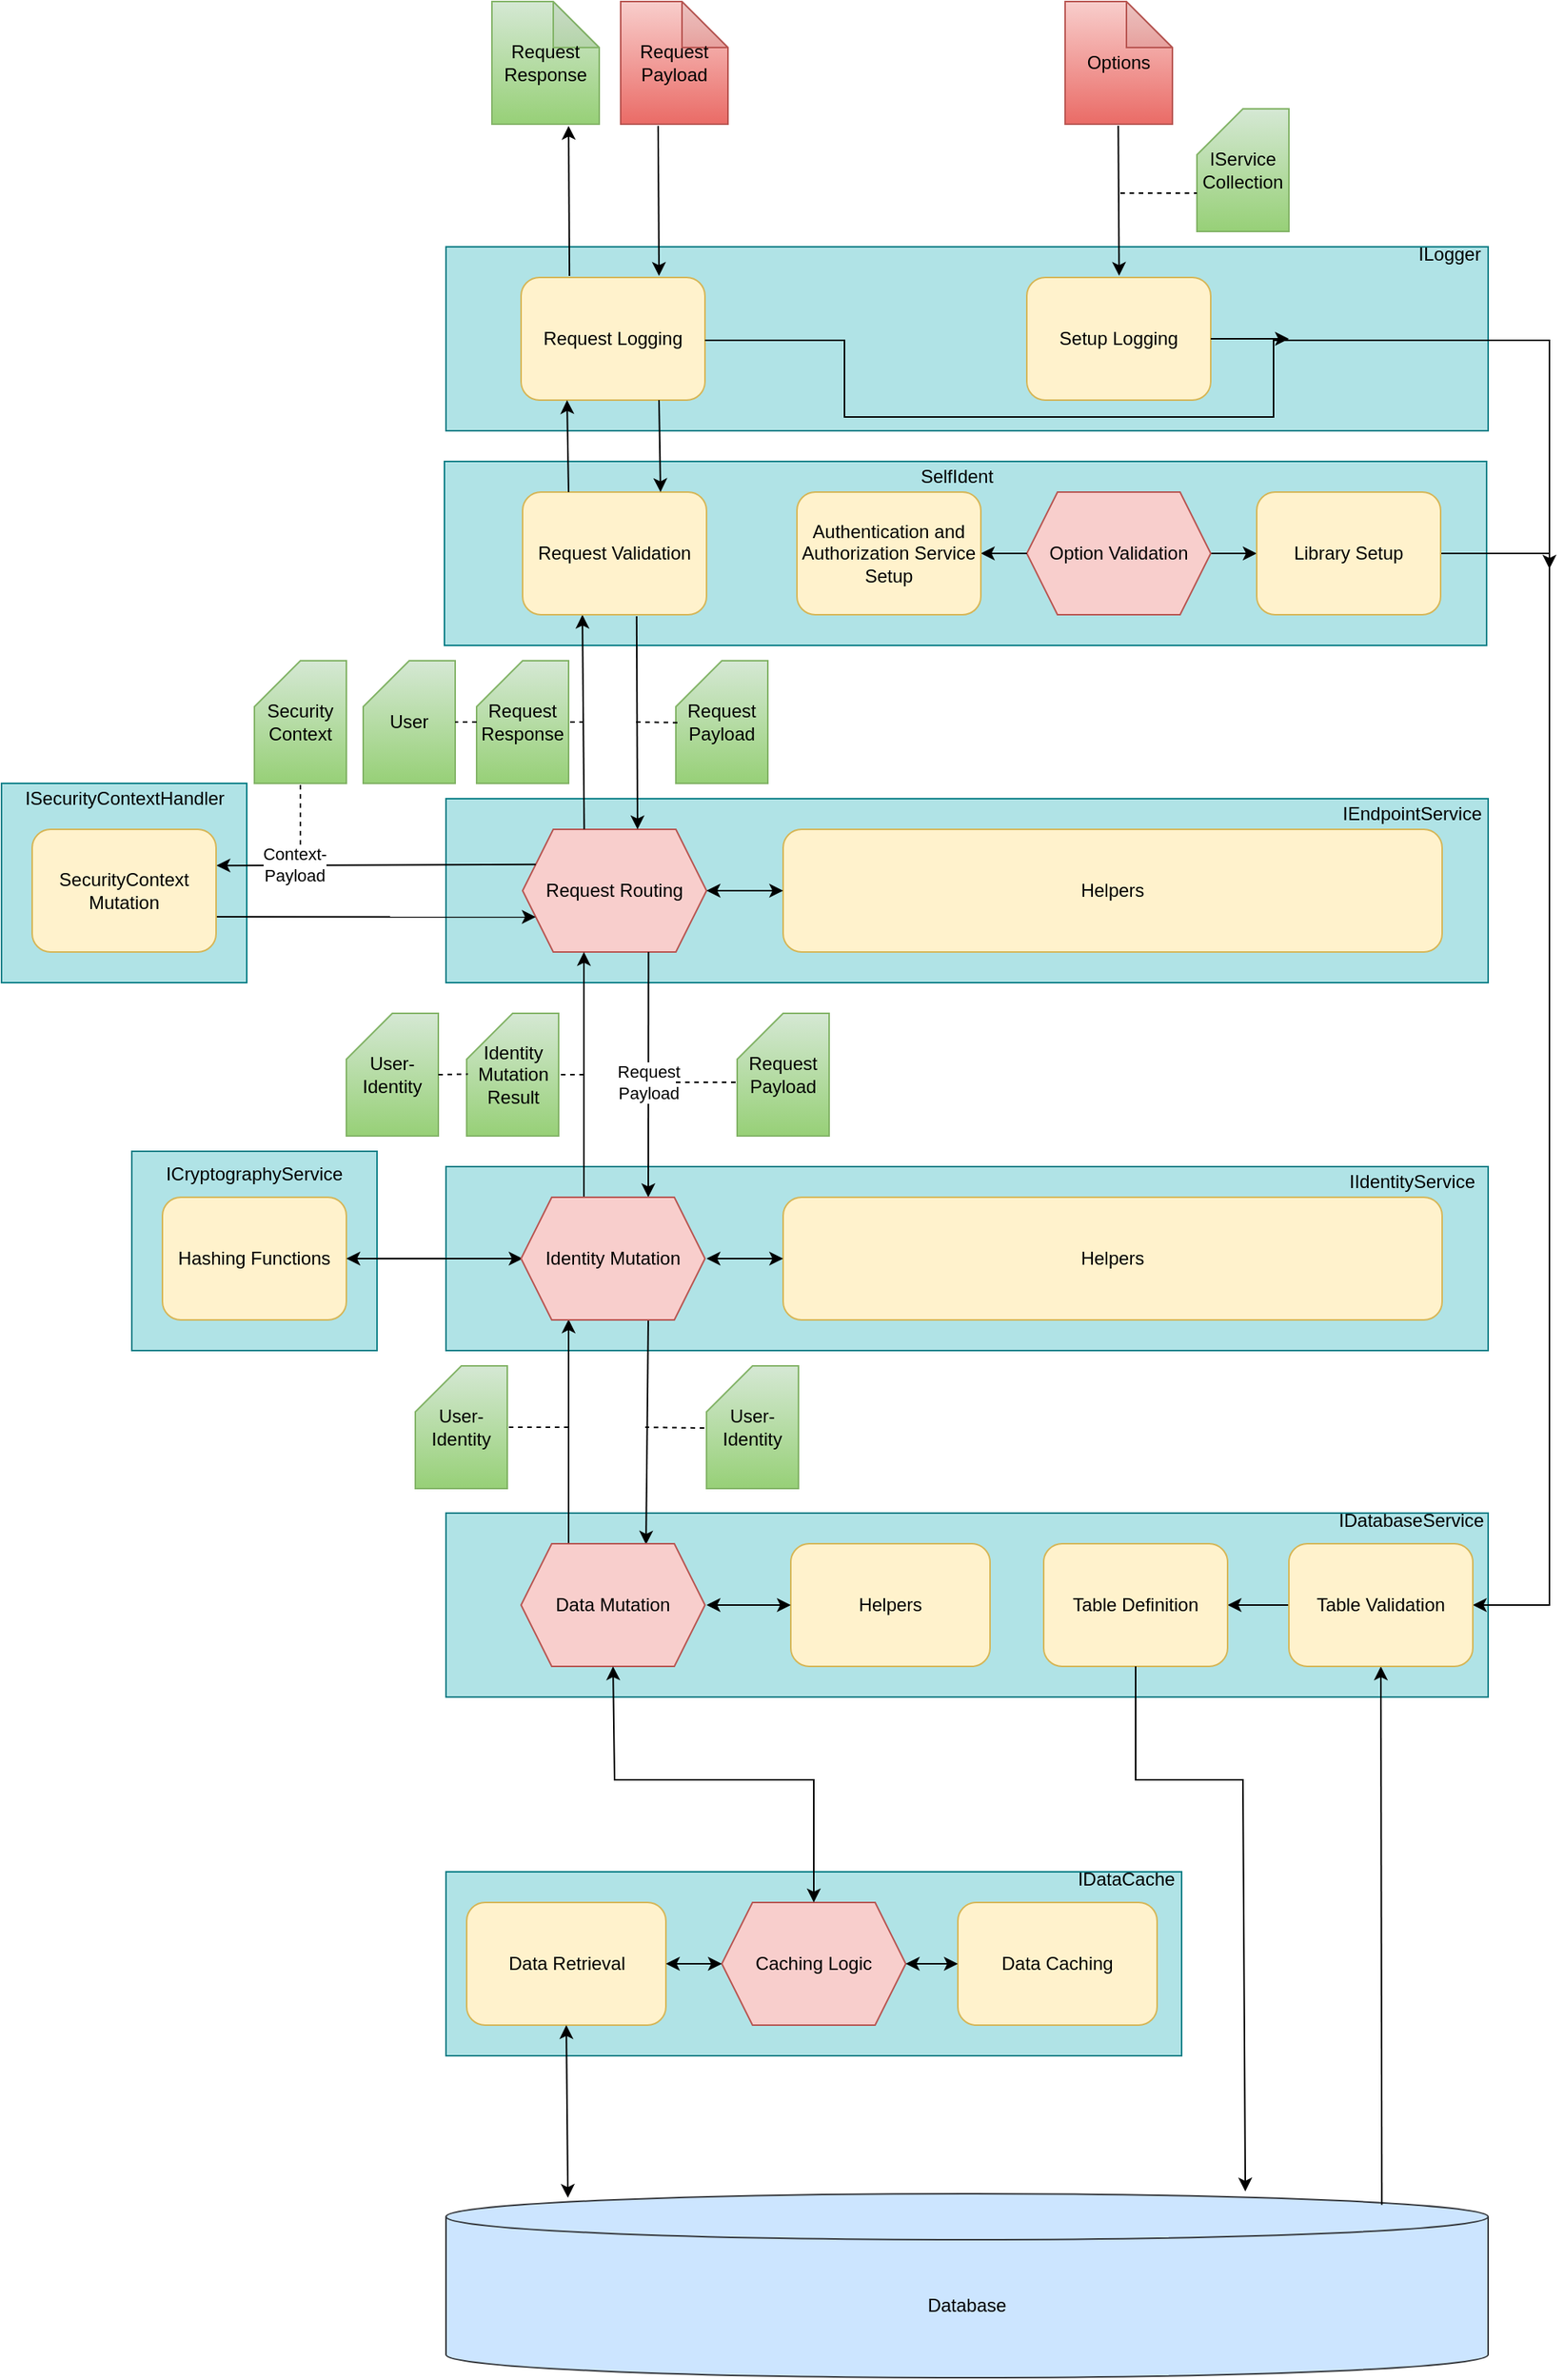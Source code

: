 <mxfile version="17.2.4" type="device"><diagram id="y9yQXnyhr9s9c7PFi0uJ" name="Seite-1"><mxGraphModel dx="3276" dy="3233" grid="1" gridSize="10" guides="1" tooltips="1" connect="1" arrows="1" fold="1" page="1" pageScale="1" pageWidth="827" pageHeight="1169" math="0" shadow="0"><root><mxCell id="0"/><mxCell id="1" parent="0"/><mxCell id="m-v392Lo1OUhQevnQSkt-1" value="" style="rounded=0;whiteSpace=wrap;html=1;fillColor=#b0e3e6;strokeColor=#0e8088;" parent="1" vertex="1"><mxGeometry x="79" y="140" width="680" height="120" as="geometry"/></mxCell><mxCell id="m-v392Lo1OUhQevnQSkt-12" value="" style="edgeStyle=orthogonalEdgeStyle;rounded=0;orthogonalLoop=1;jettySize=auto;html=1;" parent="1" source="m-v392Lo1OUhQevnQSkt-11" edge="1"><mxGeometry relative="1" as="geometry"><mxPoint x="609" y="200" as="targetPoint"/></mxGeometry></mxCell><mxCell id="m-v392Lo1OUhQevnQSkt-11" value="Option Validation" style="shape=hexagon;perimeter=hexagonPerimeter2;whiteSpace=wrap;html=1;fixedSize=1;fillColor=#f8cecc;strokeColor=#b85450;" parent="1" vertex="1"><mxGeometry x="459" y="160" width="120" height="80" as="geometry"/></mxCell><mxCell id="m-v392Lo1OUhQevnQSkt-13" value="SelfIdent" style="text;html=1;align=center;verticalAlign=middle;resizable=0;points=[];autosize=1;strokeColor=none;fillColor=none;" parent="1" vertex="1"><mxGeometry x="383" y="140" width="60" height="20" as="geometry"/></mxCell><mxCell id="m-v392Lo1OUhQevnQSkt-15" value="" style="rounded=0;whiteSpace=wrap;html=1;fillColor=#b0e3e6;strokeColor=#0e8088;" parent="1" vertex="1"><mxGeometry x="80" y="826" width="680" height="120" as="geometry"/></mxCell><mxCell id="m-v392Lo1OUhQevnQSkt-18" value="IDatabaseService" style="text;html=1;strokeColor=none;fillColor=none;align=center;verticalAlign=middle;whiteSpace=wrap;rounded=0;" parent="1" vertex="1"><mxGeometry x="680" y="816" width="60" height="30" as="geometry"/></mxCell><mxCell id="m-v392Lo1OUhQevnQSkt-21" value="" style="edgeStyle=orthogonalEdgeStyle;rounded=0;orthogonalLoop=1;jettySize=auto;html=1;" parent="1" source="m-v392Lo1OUhQevnQSkt-19" target="m-v392Lo1OUhQevnQSkt-20" edge="1"><mxGeometry relative="1" as="geometry"/></mxCell><mxCell id="m-v392Lo1OUhQevnQSkt-19" value="Table Validation" style="shape=hexagon;perimeter=hexagonPerimeter2;whiteSpace=wrap;html=1;fixedSize=1;" parent="1" vertex="1"><mxGeometry x="630" y="846" width="120" height="80" as="geometry"/></mxCell><mxCell id="m-v392Lo1OUhQevnQSkt-20" value="Table Definition" style="shape=hexagon;perimeter=hexagonPerimeter2;whiteSpace=wrap;html=1;fixedSize=1;" parent="1" vertex="1"><mxGeometry x="470" y="846" width="120" height="80" as="geometry"/></mxCell><mxCell id="m-v392Lo1OUhQevnQSkt-26" value="Database" style="shape=cylinder3;whiteSpace=wrap;html=1;boundedLbl=1;backgroundOutline=1;size=15;fillColor=#cce5ff;strokeColor=#36393d;" parent="1" vertex="1"><mxGeometry x="80" y="1270" width="680" height="120" as="geometry"/></mxCell><mxCell id="m-v392Lo1OUhQevnQSkt-38" value="" style="endArrow=classic;html=1;rounded=0;strokeColor=default;exitX=1;exitY=0.5;exitDx=0;exitDy=0;" parent="1" source="m-v392Lo1OUhQevnQSkt-77" target="m-v392Lo1OUhQevnQSkt-19" edge="1"><mxGeometry width="50" height="50" relative="1" as="geometry"><mxPoint x="730" y="220" as="sourcePoint"/><mxPoint x="800" y="220" as="targetPoint"/><Array as="points"><mxPoint x="800" y="200"/><mxPoint x="800" y="460"/><mxPoint x="800" y="886"/></Array></mxGeometry></mxCell><mxCell id="m-v392Lo1OUhQevnQSkt-39" value="" style="rounded=0;whiteSpace=wrap;html=1;fillColor=#b0e3e6;strokeColor=#0e8088;" parent="1" vertex="1"><mxGeometry x="80" y="360" width="680" height="120" as="geometry"/></mxCell><mxCell id="m-v392Lo1OUhQevnQSkt-41" value="" style="endArrow=classic;html=1;rounded=0;strokeColor=default;exitX=0;exitY=0.5;exitDx=0;exitDy=0;entryX=1;entryY=0.5;entryDx=0;entryDy=0;" parent="1" source="m-v392Lo1OUhQevnQSkt-11" edge="1"><mxGeometry width="50" height="50" relative="1" as="geometry"><mxPoint x="389" y="280" as="sourcePoint"/><mxPoint x="429" y="200" as="targetPoint"/></mxGeometry></mxCell><mxCell id="m-v392Lo1OUhQevnQSkt-42" value="IEndpointService" style="text;html=1;align=center;verticalAlign=middle;resizable=0;points=[];autosize=1;strokeColor=none;fillColor=none;" parent="1" vertex="1"><mxGeometry x="655" y="360" width="110" height="20" as="geometry"/></mxCell><mxCell id="m-v392Lo1OUhQevnQSkt-45" value="Request Payload" style="shape=note;whiteSpace=wrap;html=1;backgroundOutline=1;darkOpacity=0.05;fillColor=#f8cecc;gradientColor=#ea6b66;strokeColor=#b85450;" parent="1" vertex="1"><mxGeometry x="194" y="-160" width="70" height="80" as="geometry"/></mxCell><mxCell id="m-v392Lo1OUhQevnQSkt-53" value="" style="endArrow=classic;startArrow=none;html=1;rounded=0;strokeColor=default;entryX=0.5;entryY=1;entryDx=0;entryDy=0;exitX=0.898;exitY=0.06;exitDx=0;exitDy=0;exitPerimeter=0;endFill=1;startFill=0;" parent="1" source="m-v392Lo1OUhQevnQSkt-26" target="m-v392Lo1OUhQevnQSkt-142" edge="1"><mxGeometry width="50" height="50" relative="1" as="geometry"><mxPoint x="690" y="946" as="sourcePoint"/><mxPoint x="440" y="976" as="targetPoint"/></mxGeometry></mxCell><mxCell id="m-v392Lo1OUhQevnQSkt-54" value="" style="rounded=0;whiteSpace=wrap;html=1;fillColor=#b0e3e6;strokeColor=#0e8088;" parent="1" vertex="1"><mxGeometry x="80" y="600" width="680" height="120" as="geometry"/></mxCell><mxCell id="m-v392Lo1OUhQevnQSkt-55" value="IIdentityService" style="text;html=1;align=center;verticalAlign=middle;resizable=0;points=[];autosize=1;strokeColor=none;fillColor=none;" parent="1" vertex="1"><mxGeometry x="660" y="600" width="100" height="20" as="geometry"/></mxCell><mxCell id="m-v392Lo1OUhQevnQSkt-56" value="" style="rounded=0;whiteSpace=wrap;html=1;fillColor=#b0e3e6;strokeColor=#0e8088;" parent="1" vertex="1"><mxGeometry x="-210" y="350" width="160" height="130" as="geometry"/></mxCell><mxCell id="m-v392Lo1OUhQevnQSkt-57" value="ISecurityContextHandler" style="text;html=1;align=center;verticalAlign=middle;resizable=0;points=[];autosize=1;strokeColor=none;fillColor=none;" parent="1" vertex="1"><mxGeometry x="-205" y="350" width="150" height="20" as="geometry"/></mxCell><mxCell id="m-v392Lo1OUhQevnQSkt-59" value="Request Routing" style="shape=hexagon;perimeter=hexagonPerimeter2;whiteSpace=wrap;html=1;fixedSize=1;fillColor=#f8cecc;strokeColor=#b85450;" parent="1" vertex="1"><mxGeometry x="130" y="380" width="120" height="80" as="geometry"/></mxCell><mxCell id="m-v392Lo1OUhQevnQSkt-68" value="" style="endArrow=classic;html=1;rounded=0;strokeColor=default;entryX=0;entryY=0.75;entryDx=0;entryDy=0;startArrow=none;startFill=0;" parent="1" target="m-v392Lo1OUhQevnQSkt-59" edge="1"><mxGeometry relative="1" as="geometry"><mxPoint x="-140" y="437" as="sourcePoint"/><mxPoint x="-50" y="550" as="targetPoint"/></mxGeometry></mxCell><mxCell id="m-v392Lo1OUhQevnQSkt-76" value="&lt;span&gt;Authentication and Authorization Service Setup&lt;/span&gt;" style="rounded=1;whiteSpace=wrap;html=1;shadow=0;sketch=0;fillColor=#fff2cc;strokeColor=#d6b656;" parent="1" vertex="1"><mxGeometry x="309" y="160" width="120" height="80" as="geometry"/></mxCell><mxCell id="m-v392Lo1OUhQevnQSkt-77" value="&lt;span&gt;Library Setup&lt;/span&gt;" style="rounded=1;whiteSpace=wrap;html=1;shadow=0;sketch=0;fillColor=#fff2cc;strokeColor=#d6b656;" parent="1" vertex="1"><mxGeometry x="609" y="160" width="120" height="80" as="geometry"/></mxCell><mxCell id="m-v392Lo1OUhQevnQSkt-81" value="Request Response" style="shape=note;whiteSpace=wrap;html=1;backgroundOutline=1;darkOpacity=0.05;fillColor=#d5e8d4;gradientColor=#97d077;strokeColor=#82b366;" parent="1" vertex="1"><mxGeometry x="110" y="-160" width="70" height="80" as="geometry"/></mxCell><mxCell id="m-v392Lo1OUhQevnQSkt-83" value="Request Response" style="shape=card;whiteSpace=wrap;html=1;rounded=0;shadow=0;sketch=0;gradientColor=#97d077;fillColor=#d5e8d4;strokeColor=#82b366;" parent="1" vertex="1"><mxGeometry x="100" y="270" width="60" height="80" as="geometry"/></mxCell><mxCell id="m-v392Lo1OUhQevnQSkt-84" value="User" style="shape=card;whiteSpace=wrap;html=1;rounded=0;shadow=0;sketch=0;gradientColor=#97d077;fillColor=#d5e8d4;strokeColor=#82b366;" parent="1" vertex="1"><mxGeometry x="26" y="270" width="60" height="80" as="geometry"/></mxCell><mxCell id="m-v392Lo1OUhQevnQSkt-85" value="" style="endArrow=classic;html=1;rounded=0;strokeColor=default;exitX=0.335;exitY=-0.001;exitDx=0;exitDy=0;entryX=0.5;entryY=1;entryDx=0;entryDy=0;exitPerimeter=0;" parent="1" source="m-v392Lo1OUhQevnQSkt-59" edge="1"><mxGeometry width="50" height="50" relative="1" as="geometry"><mxPoint x="160" y="380" as="sourcePoint"/><mxPoint x="169" y="240" as="targetPoint"/></mxGeometry></mxCell><mxCell id="m-v392Lo1OUhQevnQSkt-86" value="" style="endArrow=none;dashed=1;html=1;rounded=0;strokeColor=default;entryX=1;entryY=0.5;entryDx=0;entryDy=0;entryPerimeter=0;" parent="1" source="m-v392Lo1OUhQevnQSkt-83" target="m-v392Lo1OUhQevnQSkt-84" edge="1"><mxGeometry width="50" height="50" relative="1" as="geometry"><mxPoint x="170" y="310" as="sourcePoint"/><mxPoint x="310" y="370" as="targetPoint"/></mxGeometry></mxCell><mxCell id="m-v392Lo1OUhQevnQSkt-87" value="" style="endArrow=none;dashed=1;html=1;rounded=0;strokeColor=default;entryX=1;entryY=0.5;entryDx=0;entryDy=0;entryPerimeter=0;" parent="1" target="m-v392Lo1OUhQevnQSkt-83" edge="1"><mxGeometry width="50" height="50" relative="1" as="geometry"><mxPoint x="170" y="310" as="sourcePoint"/><mxPoint x="240" y="230" as="targetPoint"/></mxGeometry></mxCell><mxCell id="m-v392Lo1OUhQevnQSkt-88" value="" style="endArrow=classic;html=1;rounded=0;strokeColor=default;entryX=0.625;entryY=0;entryDx=0;entryDy=0;exitX=0.795;exitY=1.012;exitDx=0;exitDy=0;exitPerimeter=0;" parent="1" target="m-v392Lo1OUhQevnQSkt-59" edge="1"><mxGeometry width="50" height="50" relative="1" as="geometry"><mxPoint x="204.4" y="240.96" as="sourcePoint"/><mxPoint x="160" y="170" as="targetPoint"/></mxGeometry></mxCell><mxCell id="m-v392Lo1OUhQevnQSkt-89" value="IService&lt;br&gt;Collection" style="shape=card;whiteSpace=wrap;html=1;rounded=0;shadow=0;sketch=0;gradientColor=#97d077;fillColor=#d5e8d4;strokeColor=#82b366;" parent="1" vertex="1"><mxGeometry x="570" y="-90" width="60" height="80" as="geometry"/></mxCell><mxCell id="m-v392Lo1OUhQevnQSkt-91" value="Request Payload" style="shape=card;whiteSpace=wrap;html=1;rounded=0;shadow=0;sketch=0;gradientColor=#97d077;fillColor=#d5e8d4;strokeColor=#82b366;" parent="1" vertex="1"><mxGeometry x="230" y="270" width="60" height="80" as="geometry"/></mxCell><mxCell id="m-v392Lo1OUhQevnQSkt-92" value="" style="endArrow=none;dashed=1;html=1;rounded=0;strokeColor=default;entryX=-0.009;entryY=0.505;entryDx=0;entryDy=0;entryPerimeter=0;" parent="1" edge="1"><mxGeometry width="50" height="50" relative="1" as="geometry"><mxPoint x="204" y="310" as="sourcePoint"/><mxPoint x="233.46" y="310.4" as="targetPoint"/></mxGeometry></mxCell><mxCell id="m-v392Lo1OUhQevnQSkt-93" value="" style="rounded=0;whiteSpace=wrap;html=1;shadow=0;sketch=0;fillColor=#b0e3e6;strokeColor=#0e8088;" parent="1" vertex="1"><mxGeometry x="80" width="680" height="120" as="geometry"/></mxCell><mxCell id="m-v392Lo1OUhQevnQSkt-100" value="Security&lt;br&gt;Context" style="shape=card;whiteSpace=wrap;html=1;rounded=0;shadow=0;sketch=0;gradientColor=#97d077;fillColor=#d5e8d4;strokeColor=#82b366;" parent="1" vertex="1"><mxGeometry x="-45" y="270" width="60" height="80" as="geometry"/></mxCell><mxCell id="m-v392Lo1OUhQevnQSkt-103" value="" style="endArrow=none;html=1;rounded=0;strokeColor=default;entryX=0.375;entryY=1;entryDx=0;entryDy=0;startArrow=classic;startFill=1;endFill=0;" parent="1" edge="1"><mxGeometry relative="1" as="geometry"><mxPoint x="212" y="620" as="sourcePoint"/><mxPoint x="212.16" y="460" as="targetPoint"/></mxGeometry></mxCell><mxCell id="m-v392Lo1OUhQevnQSkt-104" value="Request&lt;br&gt;Payload" style="edgeLabel;resizable=0;html=1;align=center;verticalAlign=middle;" parent="m-v392Lo1OUhQevnQSkt-103" connectable="0" vertex="1"><mxGeometry relative="1" as="geometry"><mxPoint y="5" as="offset"/></mxGeometry></mxCell><mxCell id="m-v392Lo1OUhQevnQSkt-105" value="" style="endArrow=none;html=1;entryX=0;entryY=0.25;entryDx=0;entryDy=0;startArrow=classic;startFill=1;endFill=0;rounded=0;jumpStyle=gap;exitX=1.002;exitY=0.295;exitDx=0;exitDy=0;exitPerimeter=0;" parent="1" source="m-v392Lo1OUhQevnQSkt-138" target="m-v392Lo1OUhQevnQSkt-59" edge="1"><mxGeometry relative="1" as="geometry"><mxPoint x="-70.84" y="403.6" as="sourcePoint"/><mxPoint x="138.571" y="402.857" as="targetPoint"/></mxGeometry></mxCell><mxCell id="m-v392Lo1OUhQevnQSkt-106" value="Context-&lt;br&gt;Payload" style="edgeLabel;resizable=0;html=1;align=center;verticalAlign=middle;" parent="m-v392Lo1OUhQevnQSkt-105" connectable="0" vertex="1"><mxGeometry relative="1" as="geometry"><mxPoint x="-53" as="offset"/></mxGeometry></mxCell><mxCell id="m-v392Lo1OUhQevnQSkt-108" value="ILogger" style="text;html=1;strokeColor=none;fillColor=none;align=center;verticalAlign=middle;whiteSpace=wrap;rounded=0;shadow=0;sketch=0;" parent="1" vertex="1"><mxGeometry x="705" y="-10" width="60" height="30" as="geometry"/></mxCell><mxCell id="m-v392Lo1OUhQevnQSkt-112" value="" style="endArrow=classic;html=1;rounded=0;strokeColor=default;entryX=0.375;entryY=1;entryDx=0;entryDy=0;startArrow=none;startFill=0;" parent="1" edge="1"><mxGeometry relative="1" as="geometry"><mxPoint x="170" y="620" as="sourcePoint"/><mxPoint x="170" y="460" as="targetPoint"/></mxGeometry></mxCell><mxCell id="m-v392Lo1OUhQevnQSkt-116" value="Request Payload" style="shape=card;whiteSpace=wrap;html=1;rounded=0;shadow=0;sketch=0;gradientColor=#97d077;fillColor=#d5e8d4;strokeColor=#82b366;" parent="1" vertex="1"><mxGeometry x="270" y="500" width="60" height="80" as="geometry"/></mxCell><mxCell id="m-v392Lo1OUhQevnQSkt-117" value="" style="endArrow=none;dashed=1;html=1;rounded=0;strokeColor=default;" parent="1" edge="1"><mxGeometry width="50" height="50" relative="1" as="geometry"><mxPoint x="230" y="545" as="sourcePoint"/><mxPoint x="270" y="545" as="targetPoint"/></mxGeometry></mxCell><mxCell id="m-v392Lo1OUhQevnQSkt-118" value="User-Identity" style="shape=card;whiteSpace=wrap;html=1;rounded=0;shadow=0;sketch=0;gradientColor=#97d077;fillColor=#d5e8d4;strokeColor=#82b366;" parent="1" vertex="1"><mxGeometry x="15" y="500" width="60" height="80" as="geometry"/></mxCell><mxCell id="m-v392Lo1OUhQevnQSkt-120" value="Identity&lt;br&gt;Mutation&lt;br&gt;Result" style="shape=card;whiteSpace=wrap;html=1;rounded=0;shadow=0;sketch=0;gradientColor=#97d077;fillColor=#d5e8d4;strokeColor=#82b366;" parent="1" vertex="1"><mxGeometry x="93.5" y="500" width="60" height="80" as="geometry"/></mxCell><mxCell id="m-v392Lo1OUhQevnQSkt-121" value="" style="endArrow=none;dashed=1;html=1;rounded=0;strokeColor=default;entryX=1;entryY=0.5;entryDx=0;entryDy=0;entryPerimeter=0;" parent="1" target="m-v392Lo1OUhQevnQSkt-120" edge="1"><mxGeometry width="50" height="50" relative="1" as="geometry"><mxPoint x="170" y="540" as="sourcePoint"/><mxPoint x="190" y="520" as="targetPoint"/></mxGeometry></mxCell><mxCell id="m-v392Lo1OUhQevnQSkt-122" value="" style="endArrow=none;dashed=1;html=1;rounded=0;strokeColor=default;exitX=1;exitY=0.5;exitDx=0;exitDy=0;exitPerimeter=0;entryX=0.013;entryY=0.496;entryDx=0;entryDy=0;entryPerimeter=0;" parent="1" source="m-v392Lo1OUhQevnQSkt-118" target="m-v392Lo1OUhQevnQSkt-120" edge="1"><mxGeometry width="50" height="50" relative="1" as="geometry"><mxPoint x="140" y="570" as="sourcePoint"/><mxPoint x="190" y="520" as="targetPoint"/></mxGeometry></mxCell><mxCell id="m-v392Lo1OUhQevnQSkt-123" value="" style="endArrow=classic;html=1;rounded=0;strokeColor=default;entryX=0.375;entryY=1;entryDx=0;entryDy=0;startArrow=none;startFill=0;exitX=0.25;exitY=0;exitDx=0;exitDy=0;" parent="1" edge="1"><mxGeometry relative="1" as="geometry"><mxPoint x="160" y="846" as="sourcePoint"/><mxPoint x="160" y="699.6" as="targetPoint"/></mxGeometry></mxCell><mxCell id="m-v392Lo1OUhQevnQSkt-124" value="" style="endArrow=none;html=1;rounded=0;strokeColor=default;entryX=0.375;entryY=1;entryDx=0;entryDy=0;startArrow=classic;startFill=1;endFill=0;exitX=0.671;exitY=0.007;exitDx=0;exitDy=0;exitPerimeter=0;" parent="1" edge="1"><mxGeometry relative="1" as="geometry"><mxPoint x="210.52" y="846.56" as="sourcePoint"/><mxPoint x="212.0" y="699.6" as="targetPoint"/></mxGeometry></mxCell><mxCell id="m-v392Lo1OUhQevnQSkt-126" value="User-Identity" style="shape=card;whiteSpace=wrap;html=1;rounded=0;shadow=0;sketch=0;fillColor=#d5e8d4;strokeColor=#82b366;gradientColor=#97d077;" parent="1" vertex="1"><mxGeometry x="60" y="730" width="60" height="80" as="geometry"/></mxCell><mxCell id="m-v392Lo1OUhQevnQSkt-127" value="User-Identity" style="shape=card;whiteSpace=wrap;html=1;rounded=0;shadow=0;sketch=0;gradientColor=#97d077;fillColor=#d5e8d4;strokeColor=#82b366;" parent="1" vertex="1"><mxGeometry x="250" y="730" width="60" height="80" as="geometry"/></mxCell><mxCell id="m-v392Lo1OUhQevnQSkt-128" value="" style="endArrow=none;dashed=1;html=1;rounded=0;strokeColor=default;entryX=1;entryY=0.5;entryDx=0;entryDy=0;entryPerimeter=0;" parent="1" target="m-v392Lo1OUhQevnQSkt-126" edge="1"><mxGeometry width="50" height="50" relative="1" as="geometry"><mxPoint x="160" y="770" as="sourcePoint"/><mxPoint x="190" y="810" as="targetPoint"/></mxGeometry></mxCell><mxCell id="m-v392Lo1OUhQevnQSkt-130" value="" style="endArrow=none;dashed=1;html=1;rounded=0;strokeColor=default;exitX=-0.024;exitY=0.507;exitDx=0;exitDy=0;exitPerimeter=0;" parent="1" source="m-v392Lo1OUhQevnQSkt-127" edge="1"><mxGeometry width="50" height="50" relative="1" as="geometry"><mxPoint x="240" y="800" as="sourcePoint"/><mxPoint x="210" y="770" as="targetPoint"/></mxGeometry></mxCell><mxCell id="m-v392Lo1OUhQevnQSkt-136" value="" style="rounded=0;whiteSpace=wrap;html=1;fillColor=#b0e3e6;strokeColor=#0e8088;" parent="1" vertex="1"><mxGeometry x="-125" y="590" width="160" height="130" as="geometry"/></mxCell><mxCell id="m-v392Lo1OUhQevnQSkt-137" value="ICryptographyService" style="text;html=1;strokeColor=none;fillColor=none;align=center;verticalAlign=middle;whiteSpace=wrap;rounded=0;shadow=0;sketch=0;" parent="1" vertex="1"><mxGeometry x="-75" y="590" width="60" height="30" as="geometry"/></mxCell><mxCell id="m-v392Lo1OUhQevnQSkt-138" value="&lt;span&gt;SecurityContext Mutation&lt;/span&gt;" style="rounded=1;whiteSpace=wrap;html=1;shadow=0;sketch=0;fillColor=#fff2cc;strokeColor=#d6b656;" parent="1" vertex="1"><mxGeometry x="-190" y="380" width="120" height="80" as="geometry"/></mxCell><mxCell id="m-v392Lo1OUhQevnQSkt-139" value="Hashing Functions" style="rounded=1;whiteSpace=wrap;html=1;shadow=0;sketch=0;fillColor=#fff2cc;strokeColor=#d6b656;" parent="1" vertex="1"><mxGeometry x="-105" y="620" width="120" height="80" as="geometry"/></mxCell><mxCell id="m-v392Lo1OUhQevnQSkt-140" value="" style="endArrow=classic;startArrow=classic;html=1;rounded=0;strokeColor=default;entryX=0;entryY=0.5;entryDx=0;entryDy=0;exitX=1;exitY=0.5;exitDx=0;exitDy=0;" parent="1" source="m-v392Lo1OUhQevnQSkt-139" edge="1"><mxGeometry width="50" height="50" relative="1" as="geometry"><mxPoint x="10" y="670" as="sourcePoint"/><mxPoint x="130.0" y="660" as="targetPoint"/></mxGeometry></mxCell><mxCell id="m-v392Lo1OUhQevnQSkt-141" value="&lt;span&gt;Table Definition&lt;/span&gt;" style="rounded=1;whiteSpace=wrap;html=1;shadow=0;sketch=0;fillColor=#fff2cc;strokeColor=#d6b656;" parent="1" vertex="1"><mxGeometry x="470" y="846" width="120" height="80" as="geometry"/></mxCell><mxCell id="m-v392Lo1OUhQevnQSkt-142" value="&lt;span&gt;Table Validation&lt;/span&gt;" style="rounded=1;whiteSpace=wrap;html=1;shadow=0;sketch=0;fillColor=#fff2cc;strokeColor=#d6b656;" parent="1" vertex="1"><mxGeometry x="630" y="846" width="120" height="80" as="geometry"/></mxCell><mxCell id="m-v392Lo1OUhQevnQSkt-144" value="&lt;span&gt;Helpers&lt;/span&gt;" style="rounded=1;whiteSpace=wrap;html=1;shadow=0;sketch=0;fillColor=#fff2cc;strokeColor=#d6b656;" parent="1" vertex="1"><mxGeometry x="300" y="380" width="430" height="80" as="geometry"/></mxCell><mxCell id="m-v392Lo1OUhQevnQSkt-145" value="" style="endArrow=classic;startArrow=classic;html=1;rounded=0;strokeColor=default;entryX=0;entryY=0.5;entryDx=0;entryDy=0;exitX=1;exitY=0.5;exitDx=0;exitDy=0;" parent="1" source="m-v392Lo1OUhQevnQSkt-59" target="m-v392Lo1OUhQevnQSkt-144" edge="1"><mxGeometry width="50" height="50" relative="1" as="geometry"><mxPoint x="350" y="540" as="sourcePoint"/><mxPoint x="400" y="490" as="targetPoint"/></mxGeometry></mxCell><mxCell id="m-v392Lo1OUhQevnQSkt-146" value="&lt;span&gt;Helpers&lt;/span&gt;" style="rounded=1;whiteSpace=wrap;html=1;shadow=0;sketch=0;fillColor=#fff2cc;strokeColor=#d6b656;" parent="1" vertex="1"><mxGeometry x="300" y="620" width="430" height="80" as="geometry"/></mxCell><mxCell id="m-v392Lo1OUhQevnQSkt-147" value="" style="endArrow=classic;startArrow=classic;html=1;rounded=0;strokeColor=default;entryX=1;entryY=0.5;entryDx=0;entryDy=0;" parent="1" edge="1"><mxGeometry width="50" height="50" relative="1" as="geometry"><mxPoint x="300" y="660" as="sourcePoint"/><mxPoint x="250.0" y="660" as="targetPoint"/></mxGeometry></mxCell><mxCell id="m-v392Lo1OUhQevnQSkt-148" value="&lt;span&gt;Helpers&lt;/span&gt;" style="rounded=1;whiteSpace=wrap;html=1;shadow=0;sketch=0;fillColor=#fff2cc;strokeColor=#d6b656;" parent="1" vertex="1"><mxGeometry x="305" y="846" width="130" height="80" as="geometry"/></mxCell><mxCell id="m-v392Lo1OUhQevnQSkt-149" value="" style="endArrow=classic;startArrow=classic;html=1;rounded=0;strokeColor=default;exitX=1;exitY=0.5;exitDx=0;exitDy=0;entryX=0;entryY=0.5;entryDx=0;entryDy=0;" parent="1" target="m-v392Lo1OUhQevnQSkt-148" edge="1"><mxGeometry width="50" height="50" relative="1" as="geometry"><mxPoint x="250" y="886" as="sourcePoint"/><mxPoint x="450" y="826" as="targetPoint"/></mxGeometry></mxCell><mxCell id="m-v392Lo1OUhQevnQSkt-150" value="" style="endArrow=none;dashed=1;html=1;rounded=0;strokeColor=default;entryX=0.5;entryY=1;entryDx=0;entryDy=0;entryPerimeter=0;" parent="1" target="m-v392Lo1OUhQevnQSkt-100" edge="1"><mxGeometry width="50" height="50" relative="1" as="geometry"><mxPoint x="-15" y="390" as="sourcePoint"/><mxPoint x="300" y="370" as="targetPoint"/></mxGeometry></mxCell><mxCell id="m-v392Lo1OUhQevnQSkt-151" value="Options" style="shape=note;whiteSpace=wrap;html=1;backgroundOutline=1;darkOpacity=0.05;fillColor=#f8cecc;gradientColor=#ea6b66;strokeColor=#b85450;" parent="1" vertex="1"><mxGeometry x="484" y="-160" width="70" height="80" as="geometry"/></mxCell><mxCell id="GuQ_0mujk2s-OP_-hzBv-1" value="Data Mutation" style="shape=hexagon;perimeter=hexagonPerimeter2;whiteSpace=wrap;html=1;fixedSize=1;fillColor=#f8cecc;strokeColor=#b85450;" parent="1" vertex="1"><mxGeometry x="129" y="846" width="120" height="80" as="geometry"/></mxCell><mxCell id="GuQ_0mujk2s-OP_-hzBv-2" value="Identity Mutation" style="shape=hexagon;perimeter=hexagonPerimeter2;whiteSpace=wrap;html=1;fixedSize=1;fillColor=#f8cecc;strokeColor=#b85450;" parent="1" vertex="1"><mxGeometry x="129" y="620" width="120" height="80" as="geometry"/></mxCell><mxCell id="GuQ_0mujk2s-OP_-hzBv-3" value="&lt;span&gt;Request Validation&lt;/span&gt;" style="rounded=1;whiteSpace=wrap;html=1;shadow=0;sketch=0;fillColor=#fff2cc;strokeColor=#d6b656;" parent="1" vertex="1"><mxGeometry x="130" y="160" width="120" height="80" as="geometry"/></mxCell><mxCell id="GuQ_0mujk2s-OP_-hzBv-5" value="&lt;span&gt;Request Logging&lt;/span&gt;" style="rounded=1;whiteSpace=wrap;html=1;shadow=0;sketch=0;fillColor=#fff2cc;strokeColor=#d6b656;" parent="1" vertex="1"><mxGeometry x="129" y="20" width="120" height="80" as="geometry"/></mxCell><mxCell id="GuQ_0mujk2s-OP_-hzBv-6" value="&lt;span&gt;Setup Logging&lt;/span&gt;" style="rounded=1;whiteSpace=wrap;html=1;shadow=0;sketch=0;fillColor=#fff2cc;strokeColor=#d6b656;" parent="1" vertex="1"><mxGeometry x="459" y="20" width="120" height="80" as="geometry"/></mxCell><mxCell id="GuQ_0mujk2s-OP_-hzBv-7" value="" style="endArrow=classic;html=1;rounded=0;strokeColor=#000000;jumpStyle=gap;entryX=0.75;entryY=0;entryDx=0;entryDy=0;exitX=0.75;exitY=1;exitDx=0;exitDy=0;" parent="1" source="GuQ_0mujk2s-OP_-hzBv-5" target="GuQ_0mujk2s-OP_-hzBv-3" edge="1"><mxGeometry width="50" height="50" relative="1" as="geometry"><mxPoint x="170" y="180" as="sourcePoint"/><mxPoint x="220" y="130" as="targetPoint"/></mxGeometry></mxCell><mxCell id="GuQ_0mujk2s-OP_-hzBv-8" value="" style="endArrow=classic;html=1;rounded=0;strokeColor=#000000;jumpStyle=gap;entryX=0.25;entryY=1;entryDx=0;entryDy=0;exitX=0.25;exitY=0;exitDx=0;exitDy=0;" parent="1" source="GuQ_0mujk2s-OP_-hzBv-3" target="GuQ_0mujk2s-OP_-hzBv-5" edge="1"><mxGeometry width="50" height="50" relative="1" as="geometry"><mxPoint x="170" y="180" as="sourcePoint"/><mxPoint x="220" y="130" as="targetPoint"/></mxGeometry></mxCell><mxCell id="GuQ_0mujk2s-OP_-hzBv-9" value="" style="endArrow=none;html=1;rounded=0;strokeColor=#000000;jumpStyle=gap;exitX=0.75;exitY=0;exitDx=0;exitDy=0;entryX=0.349;entryY=1.026;entryDx=0;entryDy=0;entryPerimeter=0;endFill=0;startArrow=classic;startFill=1;" parent="1" edge="1"><mxGeometry width="50" height="50" relative="1" as="geometry"><mxPoint x="219" y="19" as="sourcePoint"/><mxPoint x="218.43" y="-78.92" as="targetPoint"/></mxGeometry></mxCell><mxCell id="GuQ_0mujk2s-OP_-hzBv-10" value="" style="endArrow=classic;html=1;rounded=0;strokeColor=#000000;jumpStyle=gap;exitX=0.75;exitY=0;exitDx=0;exitDy=0;entryX=0.349;entryY=1.026;entryDx=0;entryDy=0;entryPerimeter=0;endFill=1;startArrow=none;startFill=0;" parent="1" edge="1"><mxGeometry width="50" height="50" relative="1" as="geometry"><mxPoint x="160.57" y="19" as="sourcePoint"/><mxPoint x="160.0" y="-78.92" as="targetPoint"/></mxGeometry></mxCell><mxCell id="GuQ_0mujk2s-OP_-hzBv-11" value="" style="endArrow=none;html=1;rounded=0;strokeColor=#000000;jumpStyle=gap;exitX=0.75;exitY=0;exitDx=0;exitDy=0;entryX=0.349;entryY=1.026;entryDx=0;entryDy=0;entryPerimeter=0;endFill=0;startArrow=classic;startFill=1;" parent="1" edge="1"><mxGeometry width="50" height="50" relative="1" as="geometry"><mxPoint x="519.23" y="18.92" as="sourcePoint"/><mxPoint x="518.66" y="-79.0" as="targetPoint"/></mxGeometry></mxCell><mxCell id="GuQ_0mujk2s-OP_-hzBv-12" value="" style="endArrow=none;dashed=1;html=1;rounded=0;strokeColor=#000000;jumpStyle=gap;entryX=0;entryY=0;entryDx=0;entryDy=55;entryPerimeter=0;" parent="1" target="m-v392Lo1OUhQevnQSkt-89" edge="1"><mxGeometry width="50" height="50" relative="1" as="geometry"><mxPoint x="520" y="-35" as="sourcePoint"/><mxPoint x="520" y="50" as="targetPoint"/></mxGeometry></mxCell><mxCell id="GuQ_0mujk2s-OP_-hzBv-13" value="" style="endArrow=classic;html=1;rounded=0;strokeColor=#000000;jumpStyle=gap;exitX=1;exitY=0.5;exitDx=0;exitDy=0;" parent="1" edge="1"><mxGeometry width="50" height="50" relative="1" as="geometry"><mxPoint x="249" y="61" as="sourcePoint"/><mxPoint x="800" y="210" as="targetPoint"/><Array as="points"><mxPoint x="340" y="61"/><mxPoint x="340" y="111"/><mxPoint x="620" y="111"/><mxPoint x="620" y="61"/><mxPoint x="800" y="61"/></Array></mxGeometry></mxCell><mxCell id="GuQ_0mujk2s-OP_-hzBv-15" value="" style="endArrow=classic;html=1;rounded=0;strokeColor=#000000;jumpStyle=gap;exitX=1;exitY=0.5;exitDx=0;exitDy=0;" parent="1" source="GuQ_0mujk2s-OP_-hzBv-6" edge="1"><mxGeometry width="50" height="50" relative="1" as="geometry"><mxPoint x="530" y="270" as="sourcePoint"/><mxPoint x="630" y="60" as="targetPoint"/></mxGeometry></mxCell><mxCell id="BV0yiUJ-OTU12hDin1EH-1" value="" style="rounded=0;whiteSpace=wrap;html=1;fillColor=#b0e3e6;strokeColor=#0e8088;" vertex="1" parent="1"><mxGeometry x="80" y="1060" width="480" height="120" as="geometry"/></mxCell><mxCell id="BV0yiUJ-OTU12hDin1EH-2" value="Caching Logic" style="shape=hexagon;perimeter=hexagonPerimeter2;whiteSpace=wrap;html=1;fixedSize=1;fillColor=#f8cecc;strokeColor=#b85450;" vertex="1" parent="1"><mxGeometry x="260" y="1080" width="120" height="80" as="geometry"/></mxCell><mxCell id="BV0yiUJ-OTU12hDin1EH-3" value="Data Caching" style="rounded=1;whiteSpace=wrap;html=1;shadow=0;sketch=0;fillColor=#fff2cc;strokeColor=#d6b656;" vertex="1" parent="1"><mxGeometry x="414" y="1080" width="130" height="80" as="geometry"/></mxCell><mxCell id="BV0yiUJ-OTU12hDin1EH-4" value="Data Retrieval" style="rounded=1;whiteSpace=wrap;html=1;shadow=0;sketch=0;fillColor=#fff2cc;strokeColor=#d6b656;" vertex="1" parent="1"><mxGeometry x="93.5" y="1080" width="130" height="80" as="geometry"/></mxCell><mxCell id="BV0yiUJ-OTU12hDin1EH-5" value="IDataCache" style="text;html=1;strokeColor=none;fillColor=none;align=center;verticalAlign=middle;whiteSpace=wrap;rounded=0;" vertex="1" parent="1"><mxGeometry x="494" y="1050" width="60" height="30" as="geometry"/></mxCell><mxCell id="BV0yiUJ-OTU12hDin1EH-6" value="" style="endArrow=classic;html=1;rounded=0;exitX=0.5;exitY=1;exitDx=0;exitDy=0;entryX=0.767;entryY=-0.012;entryDx=0;entryDy=0;entryPerimeter=0;" edge="1" parent="1" source="m-v392Lo1OUhQevnQSkt-141" target="m-v392Lo1OUhQevnQSkt-26"><mxGeometry width="50" height="50" relative="1" as="geometry"><mxPoint x="410" y="1060" as="sourcePoint"/><mxPoint x="600" y="1030" as="targetPoint"/><Array as="points"><mxPoint x="530" y="1000"/><mxPoint x="600" y="1000"/></Array></mxGeometry></mxCell><mxCell id="BV0yiUJ-OTU12hDin1EH-7" value="" style="endArrow=classic;startArrow=classic;html=1;rounded=0;exitX=1;exitY=0.5;exitDx=0;exitDy=0;entryX=0;entryY=0.5;entryDx=0;entryDy=0;" edge="1" parent="1" source="BV0yiUJ-OTU12hDin1EH-4" target="BV0yiUJ-OTU12hDin1EH-2"><mxGeometry width="50" height="50" relative="1" as="geometry"><mxPoint x="410" y="1060" as="sourcePoint"/><mxPoint x="460" y="1010" as="targetPoint"/></mxGeometry></mxCell><mxCell id="BV0yiUJ-OTU12hDin1EH-8" value="" style="endArrow=classic;startArrow=classic;html=1;rounded=0;exitX=1;exitY=0.5;exitDx=0;exitDy=0;entryX=0;entryY=0.5;entryDx=0;entryDy=0;" edge="1" parent="1" source="BV0yiUJ-OTU12hDin1EH-2" target="BV0yiUJ-OTU12hDin1EH-3"><mxGeometry width="50" height="50" relative="1" as="geometry"><mxPoint x="410" y="1060" as="sourcePoint"/><mxPoint x="460" y="1010" as="targetPoint"/></mxGeometry></mxCell><mxCell id="BV0yiUJ-OTU12hDin1EH-10" value="" style="endArrow=classic;startArrow=classic;html=1;rounded=0;exitX=0.5;exitY=1;exitDx=0;exitDy=0;entryX=0.5;entryY=0;entryDx=0;entryDy=0;" edge="1" parent="1" source="GuQ_0mujk2s-OP_-hzBv-1" target="BV0yiUJ-OTU12hDin1EH-2"><mxGeometry width="50" height="50" relative="1" as="geometry"><mxPoint x="410" y="960" as="sourcePoint"/><mxPoint x="460" y="910" as="targetPoint"/><Array as="points"><mxPoint x="190" y="1000"/><mxPoint x="320" y="1000"/></Array></mxGeometry></mxCell><mxCell id="BV0yiUJ-OTU12hDin1EH-11" value="" style="endArrow=classic;startArrow=classic;html=1;rounded=0;exitX=0.5;exitY=1;exitDx=0;exitDy=0;entryX=0.117;entryY=0.022;entryDx=0;entryDy=0;entryPerimeter=0;" edge="1" parent="1" source="BV0yiUJ-OTU12hDin1EH-4" target="m-v392Lo1OUhQevnQSkt-26"><mxGeometry width="50" height="50" relative="1" as="geometry"><mxPoint x="260" y="1040" as="sourcePoint"/><mxPoint x="310" y="990" as="targetPoint"/></mxGeometry></mxCell></root></mxGraphModel></diagram></mxfile>